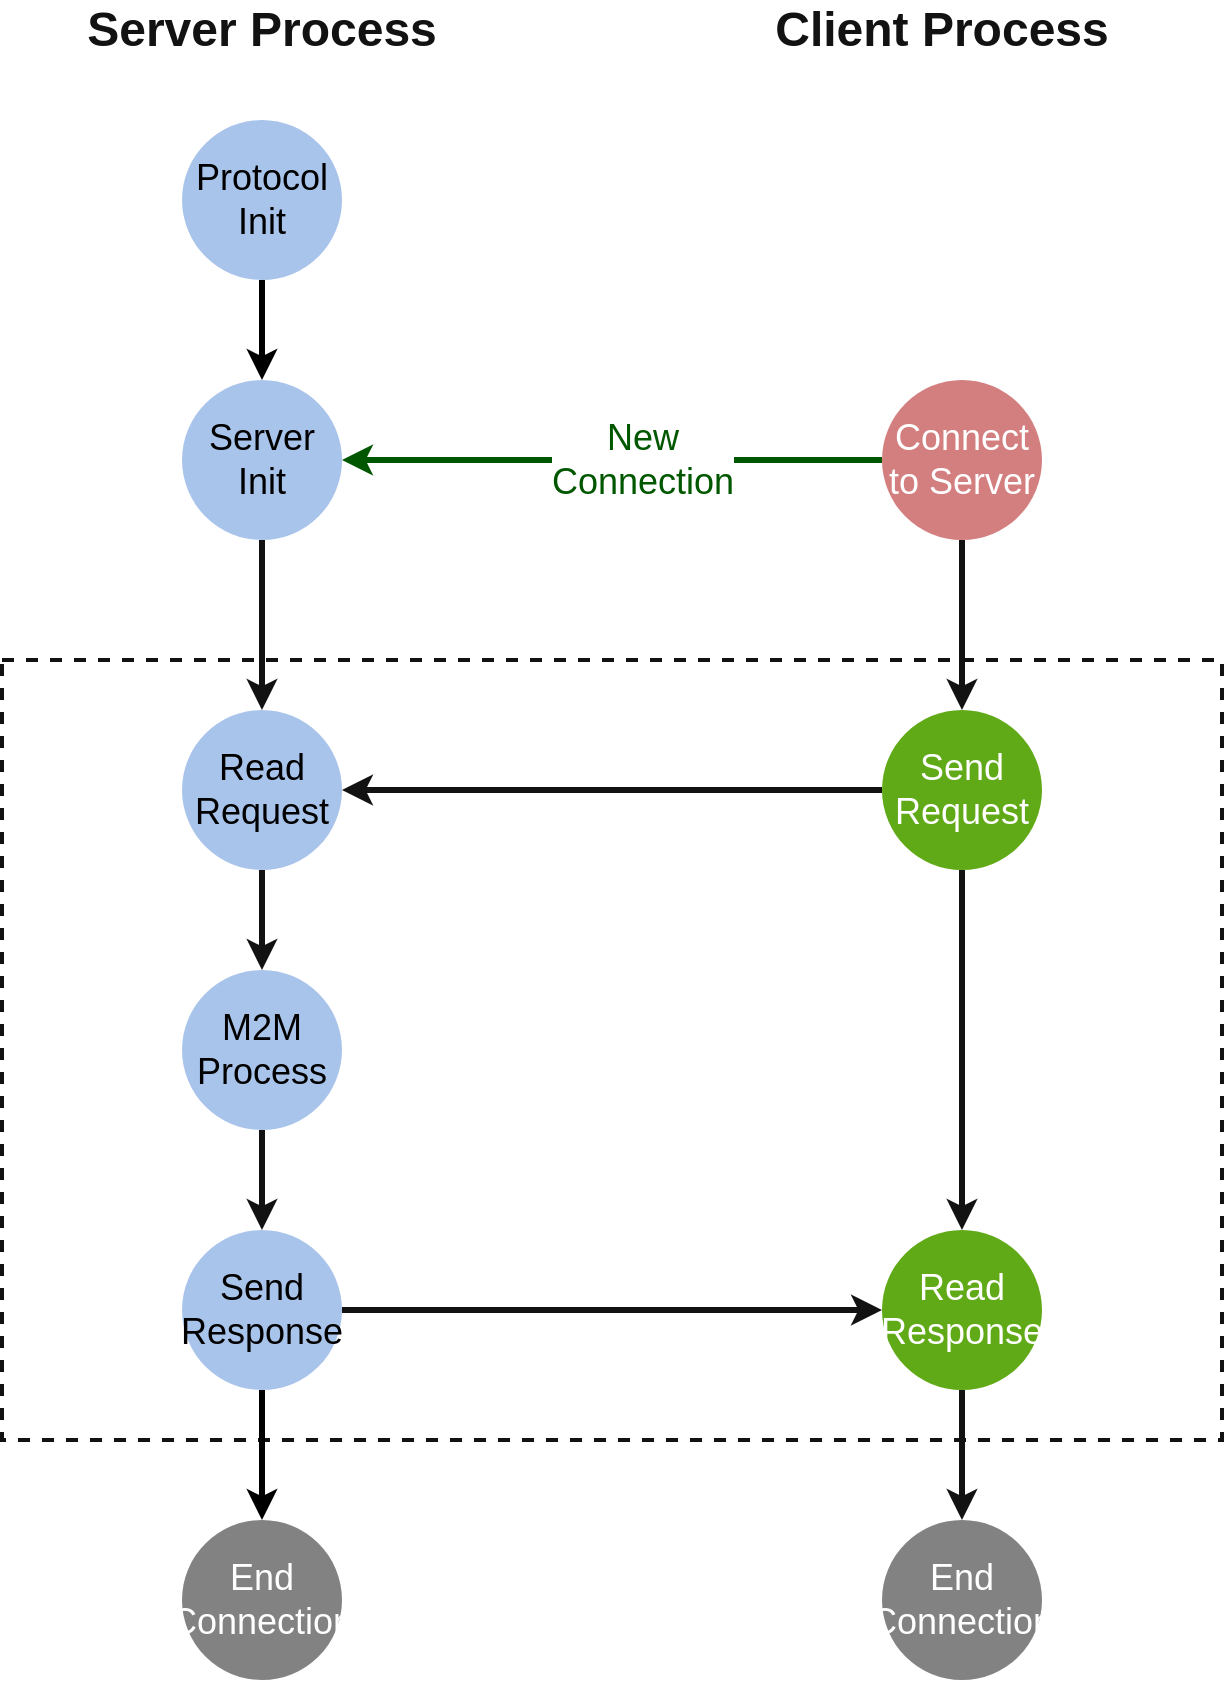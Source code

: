 <mxfile version="20.3.0" type="device" pages="2"><diagram id="fnM0bY1LHHpOJiFxNfmP" name="HighLevel"><mxGraphModel dx="1010" dy="1464" grid="1" gridSize="10" guides="1" tooltips="1" connect="1" arrows="1" fold="1" page="1" pageScale="1" pageWidth="827" pageHeight="1169" math="0" shadow="0"><root><mxCell id="0"/><mxCell id="1" parent="0"/><mxCell id="u31ACBjPLevuQ40nlGYi-2" value="" style="rounded=0;whiteSpace=wrap;html=1;labelBorderColor=none;strokeColor=#121212;fontSize=18;fontColor=#EEEEEE;fillColor=none;dashed=1;strokeWidth=2;" vertex="1" parent="1"><mxGeometry x="80" y="880" width="610" height="390" as="geometry"/></mxCell><mxCell id="u31ACBjPLevuQ40nlGYi-3" value="&lt;b&gt;Server Process&lt;/b&gt;" style="text;html=1;strokeColor=none;fillColor=none;align=center;verticalAlign=middle;whiteSpace=wrap;rounded=0;fontSize=24;fontColor=#121212;" vertex="1" parent="1"><mxGeometry x="110" y="550" width="200" height="30" as="geometry"/></mxCell><mxCell id="u31ACBjPLevuQ40nlGYi-7" style="edgeStyle=orthogonalEdgeStyle;rounded=0;orthogonalLoop=1;jettySize=auto;html=1;entryX=0.5;entryY=0;entryDx=0;entryDy=0;strokeColor=none;strokeWidth=3;fontSize=18;startArrow=none;" edge="1" parent="1"><mxGeometry relative="1" as="geometry"><mxPoint x="210" y="760" as="sourcePoint"/><mxPoint x="210" y="790" as="targetPoint"/></mxGeometry></mxCell><mxCell id="u31ACBjPLevuQ40nlGYi-15" value="&lt;b&gt;Client Process&lt;/b&gt;" style="text;html=1;strokeColor=none;fillColor=none;align=center;verticalAlign=middle;whiteSpace=wrap;rounded=0;fontSize=24;fontColor=#121212;" vertex="1" parent="1"><mxGeometry x="450" y="550" width="200" height="30" as="geometry"/></mxCell><mxCell id="u31ACBjPLevuQ40nlGYi-16" style="edgeStyle=orthogonalEdgeStyle;rounded=0;orthogonalLoop=1;jettySize=auto;html=1;strokeColor=#121212;strokeWidth=3;fontSize=18;" edge="1" parent="1" source="HUotjCAVA0zv2-qLeIBR-4" target="HUotjCAVA0zv2-qLeIBR-5"><mxGeometry relative="1" as="geometry"><mxPoint x="560" y="490" as="sourcePoint"/><mxPoint x="560" y="910" as="targetPoint"/></mxGeometry></mxCell><mxCell id="u31ACBjPLevuQ40nlGYi-19" style="edgeStyle=orthogonalEdgeStyle;rounded=0;orthogonalLoop=1;jettySize=auto;html=1;strokeColor=#005700;strokeWidth=3;fontSize=18;fillColor=#008a00;exitX=0;exitY=0.5;exitDx=0;exitDy=0;entryX=1;entryY=0.5;entryDx=0;entryDy=0;" edge="1" parent="1" source="HUotjCAVA0zv2-qLeIBR-4" target="u31ACBjPLevuQ40nlGYi-43"><mxGeometry relative="1" as="geometry"><mxPoint x="210" y="770" as="targetPoint"/><Array as="points"><mxPoint x="520" y="780"/></Array><mxPoint x="470" y="540" as="sourcePoint"/></mxGeometry></mxCell><mxCell id="u31ACBjPLevuQ40nlGYi-20" value="&lt;span style=&quot;&quot;&gt;New &lt;br&gt;Connection&lt;br&gt;&lt;/span&gt;" style="edgeLabel;html=1;align=center;verticalAlign=middle;resizable=0;points=[];fontSize=18;fontColor=#005700;labelBackgroundColor=#FFFFFFFF;" vertex="1" connectable="0" parent="u31ACBjPLevuQ40nlGYi-19"><mxGeometry x="0.373" y="3" relative="1" as="geometry"><mxPoint x="65" y="-3" as="offset"/></mxGeometry></mxCell><mxCell id="u31ACBjPLevuQ40nlGYi-22" style="edgeStyle=orthogonalEdgeStyle;rounded=0;orthogonalLoop=1;jettySize=auto;html=1;strokeColor=#121212;strokeWidth=3;fontSize=18;startArrow=none;entryX=0.5;entryY=0;entryDx=0;entryDy=0;" edge="1" parent="1" source="u31ACBjPLevuQ40nlGYi-40" target="HUotjCAVA0zv2-qLeIBR-2"><mxGeometry relative="1" as="geometry"><mxPoint x="210" y="1160" as="sourcePoint"/><mxPoint x="210" y="1175" as="targetPoint"/></mxGeometry></mxCell><mxCell id="u31ACBjPLevuQ40nlGYi-24" style="edgeStyle=orthogonalEdgeStyle;rounded=0;orthogonalLoop=1;jettySize=auto;html=1;strokeColor=#121212;strokeWidth=3;fontSize=18;exitX=1;exitY=0.5;exitDx=0;exitDy=0;" edge="1" parent="1" source="HUotjCAVA0zv2-qLeIBR-2" target="HUotjCAVA0zv2-qLeIBR-6"><mxGeometry relative="1" as="geometry"><mxPoint x="300" y="1225" as="sourcePoint"/><mxPoint x="470" y="1205" as="targetPoint"/></mxGeometry></mxCell><mxCell id="u31ACBjPLevuQ40nlGYi-26" style="edgeStyle=orthogonalEdgeStyle;rounded=0;orthogonalLoop=1;jettySize=auto;html=1;strokeColor=#121212;strokeWidth=3;fontSize=18;fillColor=#60a917;exitX=0.5;exitY=1;exitDx=0;exitDy=0;entryX=0.5;entryY=0;entryDx=0;entryDy=0;" edge="1" parent="1" source="HUotjCAVA0zv2-qLeIBR-5" target="HUotjCAVA0zv2-qLeIBR-6"><mxGeometry relative="1" as="geometry"><mxPoint x="560" y="965" as="sourcePoint"/><mxPoint x="560" y="1185" as="targetPoint"/></mxGeometry></mxCell><mxCell id="u31ACBjPLevuQ40nlGYi-27" style="edgeStyle=orthogonalEdgeStyle;rounded=0;orthogonalLoop=1;jettySize=auto;html=1;strokeColor=#121212;strokeWidth=3;fontSize=18;entryX=1;entryY=0.5;entryDx=0;entryDy=0;exitX=0;exitY=0.5;exitDx=0;exitDy=0;" edge="1" parent="1" source="HUotjCAVA0zv2-qLeIBR-5" target="HUotjCAVA0zv2-qLeIBR-1"><mxGeometry relative="1" as="geometry"><mxPoint x="470" y="945" as="sourcePoint"/><mxPoint x="300" y="945" as="targetPoint"/></mxGeometry></mxCell><mxCell id="u31ACBjPLevuQ40nlGYi-30" value="" style="edgeStyle=orthogonalEdgeStyle;rounded=0;orthogonalLoop=1;jettySize=auto;html=1;strokeColor=#121212;strokeWidth=3;fontSize=18;endArrow=classic;endFill=1;exitX=0.5;exitY=1;exitDx=0;exitDy=0;" edge="1" parent="1" source="HUotjCAVA0zv2-qLeIBR-1" target="u31ACBjPLevuQ40nlGYi-40"><mxGeometry relative="1" as="geometry"><mxPoint x="210" y="965" as="sourcePoint"/><mxPoint x="210" y="1010" as="targetPoint"/></mxGeometry></mxCell><mxCell id="u31ACBjPLevuQ40nlGYi-33" style="edgeStyle=orthogonalEdgeStyle;rounded=0;orthogonalLoop=1;jettySize=auto;html=1;strokeColor=#121212;strokeWidth=3;fontSize=18;" edge="1" parent="1" target="Goqp6NftipQBQ7dsFjS4-1" source="HUotjCAVA0zv2-qLeIBR-6"><mxGeometry relative="1" as="geometry"><mxPoint x="560" y="1260" as="sourcePoint"/><mxPoint x="560" y="1310" as="targetPoint"/></mxGeometry></mxCell><mxCell id="u31ACBjPLevuQ40nlGYi-34" style="edgeStyle=orthogonalEdgeStyle;rounded=0;orthogonalLoop=1;jettySize=auto;html=1;strokeColor=#121212;strokeWidth=3;fontSize=18;exitX=0.5;exitY=1;exitDx=0;exitDy=0;" edge="1" parent="1" source="u31ACBjPLevuQ40nlGYi-43" target="HUotjCAVA0zv2-qLeIBR-1"><mxGeometry relative="1" as="geometry"><mxPoint x="220" y="660" as="sourcePoint"/><mxPoint x="220" y="810" as="targetPoint"/></mxGeometry></mxCell><mxCell id="u31ACBjPLevuQ40nlGYi-40" value="&lt;span style=&quot;&quot;&gt;M2M Process&lt;/span&gt;" style="ellipse;whiteSpace=wrap;html=1;aspect=fixed;dashed=1;labelBackgroundColor=none;labelBorderColor=none;strokeColor=none;strokeWidth=2;fontSize=18;fontColor=default;fillColor=#A9C4EB;" vertex="1" parent="1"><mxGeometry x="170" y="1035" width="80" height="80" as="geometry"/></mxCell><mxCell id="u31ACBjPLevuQ40nlGYi-41" style="edgeStyle=orthogonalEdgeStyle;rounded=0;orthogonalLoop=1;jettySize=auto;html=1;strokeWidth=3;" edge="1" parent="1" source="u31ACBjPLevuQ40nlGYi-42" target="u31ACBjPLevuQ40nlGYi-43"><mxGeometry relative="1" as="geometry"><mxPoint x="210" y="590" as="targetPoint"/></mxGeometry></mxCell><mxCell id="u31ACBjPLevuQ40nlGYi-42" value="&lt;span style=&quot;&quot;&gt;Protocol Init&lt;/span&gt;" style="ellipse;whiteSpace=wrap;html=1;aspect=fixed;dashed=1;labelBackgroundColor=none;labelBorderColor=none;strokeColor=none;strokeWidth=2;fontSize=18;fontColor=default;fillColor=#A9C4EB;" vertex="1" parent="1"><mxGeometry x="170" y="610" width="80" height="80" as="geometry"/></mxCell><mxCell id="u31ACBjPLevuQ40nlGYi-43" value="Server Init" style="ellipse;whiteSpace=wrap;html=1;aspect=fixed;dashed=1;labelBackgroundColor=none;labelBorderColor=none;strokeColor=none;strokeWidth=2;fontSize=18;fontColor=default;fillColor=#A9C4EB;" vertex="1" parent="1"><mxGeometry x="170" y="740" width="80" height="80" as="geometry"/></mxCell><mxCell id="HUotjCAVA0zv2-qLeIBR-1" value="Read Request" style="ellipse;whiteSpace=wrap;html=1;aspect=fixed;dashed=1;labelBackgroundColor=none;labelBorderColor=none;strokeColor=none;strokeWidth=2;fontSize=18;fontColor=default;fillColor=#A9C4EB;" vertex="1" parent="1"><mxGeometry x="170" y="905" width="80" height="80" as="geometry"/></mxCell><mxCell id="HUotjCAVA0zv2-qLeIBR-3" style="edgeStyle=orthogonalEdgeStyle;rounded=0;orthogonalLoop=1;jettySize=auto;html=1;strokeWidth=3;entryX=0.5;entryY=0;entryDx=0;entryDy=0;" edge="1" parent="1" source="HUotjCAVA0zv2-qLeIBR-2" target="eYCXBV-6KDn32ipCtLxP-1"><mxGeometry relative="1" as="geometry"><mxPoint x="210" y="1320" as="targetPoint"/></mxGeometry></mxCell><mxCell id="HUotjCAVA0zv2-qLeIBR-2" value="Send Response" style="ellipse;whiteSpace=wrap;html=1;aspect=fixed;dashed=1;labelBackgroundColor=none;labelBorderColor=none;strokeColor=none;strokeWidth=2;fontSize=18;fontColor=default;fillColor=#A9C4EB;" vertex="1" parent="1"><mxGeometry x="170" y="1165" width="80" height="80" as="geometry"/></mxCell><mxCell id="HUotjCAVA0zv2-qLeIBR-4" value="Connect to Server" style="ellipse;whiteSpace=wrap;html=1;aspect=fixed;dashed=1;labelBackgroundColor=none;labelBorderColor=none;strokeColor=none;strokeWidth=2;fontSize=18;fontColor=#FFFFFF;fillColor=#D47F7F;" vertex="1" parent="1"><mxGeometry x="520" y="740" width="80" height="80" as="geometry"/></mxCell><mxCell id="HUotjCAVA0zv2-qLeIBR-5" value="Send Request" style="ellipse;whiteSpace=wrap;html=1;aspect=fixed;dashed=1;labelBackgroundColor=none;labelBorderColor=none;strokeColor=none;strokeWidth=2;fontSize=18;fontColor=#FFFFFF;fillColor=#60A917;" vertex="1" parent="1"><mxGeometry x="520" y="905" width="80" height="80" as="geometry"/></mxCell><mxCell id="HUotjCAVA0zv2-qLeIBR-6" value="Read Response" style="ellipse;whiteSpace=wrap;html=1;aspect=fixed;dashed=1;labelBackgroundColor=none;labelBorderColor=none;strokeColor=none;strokeWidth=2;fontSize=18;fontColor=#FFFFFF;fillColor=#60A917;" vertex="1" parent="1"><mxGeometry x="520" y="1165" width="80" height="80" as="geometry"/></mxCell><mxCell id="Goqp6NftipQBQ7dsFjS4-1" value="End Connection" style="ellipse;whiteSpace=wrap;html=1;aspect=fixed;dashed=1;labelBackgroundColor=none;labelBorderColor=none;strokeColor=none;strokeWidth=2;fontSize=18;fontColor=#FFFFFF;fillColor=#828282;" vertex="1" parent="1"><mxGeometry x="520" y="1310" width="80" height="80" as="geometry"/></mxCell><mxCell id="eYCXBV-6KDn32ipCtLxP-1" value="End Connection" style="ellipse;whiteSpace=wrap;html=1;aspect=fixed;dashed=1;labelBackgroundColor=none;labelBorderColor=none;strokeColor=none;strokeWidth=2;fontSize=18;fontColor=#FFFFFF;fillColor=#828282;" vertex="1" parent="1"><mxGeometry x="170" y="1310" width="80" height="80" as="geometry"/></mxCell></root></mxGraphModel></diagram><diagram id="9NSzz-Nyogx-RR2d6qlj" name="SocketView"><mxGraphModel dx="1010" dy="1464" grid="1" gridSize="10" guides="1" tooltips="1" connect="1" arrows="1" fold="1" page="1" pageScale="1" pageWidth="827" pageHeight="1169" background="#ffffff" math="0" shadow="0"><root><mxCell id="0"/><mxCell id="1" parent="0"/><mxCell id="8VBoL8TMkOMirUI06Anp-37" style="edgeStyle=orthogonalEdgeStyle;rounded=0;orthogonalLoop=1;jettySize=auto;html=1;entryX=0.5;entryY=0;entryDx=0;entryDy=0;strokeColor=#121212;strokeWidth=3;fontSize=18;" parent="1" source="8VBoL8TMkOMirUI06Anp-13" target="8VBoL8TMkOMirUI06Anp-34" edge="1"><mxGeometry relative="1" as="geometry"><mxPoint x="210" y="1190" as="sourcePoint"/></mxGeometry></mxCell><mxCell id="8VBoL8TMkOMirUI06Anp-21" value="" style="rounded=0;whiteSpace=wrap;html=1;labelBorderColor=none;strokeColor=#121212;fontSize=18;fontColor=#EEEEEE;fillColor=none;dashed=1;strokeWidth=2;" parent="1" vertex="1"><mxGeometry x="90" y="870" width="610" height="340" as="geometry"/></mxCell><mxCell id="8VBoL8TMkOMirUI06Anp-1" value="&lt;b&gt;Server Process&lt;/b&gt;" style="text;html=1;strokeColor=none;fillColor=none;align=center;verticalAlign=middle;whiteSpace=wrap;rounded=0;fontSize=24;fontColor=#121212;" parent="1" vertex="1"><mxGeometry x="110" y="180" width="200" height="30" as="geometry"/></mxCell><mxCell id="8VBoL8TMkOMirUI06Anp-10" style="edgeStyle=orthogonalEdgeStyle;rounded=0;orthogonalLoop=1;jettySize=auto;html=1;strokeColor=none;fontSize=18;strokeWidth=3;" parent="1" source="8VBoL8TMkOMirUI06Anp-3" target="8VBoL8TMkOMirUI06Anp-4" edge="1"><mxGeometry relative="1" as="geometry"/></mxCell><mxCell id="8VBoL8TMkOMirUI06Anp-17" style="edgeStyle=orthogonalEdgeStyle;rounded=0;orthogonalLoop=1;jettySize=auto;html=1;entryX=0.5;entryY=0;entryDx=0;entryDy=0;strokeColor=#121212;strokeWidth=3;fontSize=18;" parent="1" source="8VBoL8TMkOMirUI06Anp-3" target="8VBoL8TMkOMirUI06Anp-4" edge="1"><mxGeometry relative="1" as="geometry"/></mxCell><mxCell id="8VBoL8TMkOMirUI06Anp-3" value="&lt;b style=&quot;font-size: 18px;&quot;&gt;socket()&lt;/b&gt;" style="rounded=0;html=1;fontSize=18;fillColor=#4FC4C4;strokeColor=none;fontColor=#EEEEEE;whiteSpace=wrap;labelBorderColor=none;" parent="1" vertex="1"><mxGeometry x="120" y="360" width="180" height="40" as="geometry"/></mxCell><mxCell id="8VBoL8TMkOMirUI06Anp-11" style="edgeStyle=orthogonalEdgeStyle;rounded=0;orthogonalLoop=1;jettySize=auto;html=1;entryX=0.5;entryY=0;entryDx=0;entryDy=0;strokeColor=none;strokeWidth=3;fontSize=18;" parent="1" source="8VBoL8TMkOMirUI06Anp-4" target="8VBoL8TMkOMirUI06Anp-5" edge="1"><mxGeometry relative="1" as="geometry"/></mxCell><mxCell id="8VBoL8TMkOMirUI06Anp-40" style="edgeStyle=orthogonalEdgeStyle;rounded=0;orthogonalLoop=1;jettySize=auto;html=1;strokeColor=#121212;strokeWidth=3;fontSize=18;" parent="1" source="8VBoL8TMkOMirUI06Anp-4" target="8VBoL8TMkOMirUI06Anp-39" edge="1"><mxGeometry relative="1" as="geometry"/></mxCell><mxCell id="8VBoL8TMkOMirUI06Anp-4" value="&lt;b style=&quot;font-size: 18px;&quot;&gt;bind()&lt;/b&gt;" style="rounded=0;html=1;fontSize=18;fillColor=#4FC4C4;strokeColor=none;fontColor=#EEEEEE;whiteSpace=wrap;labelBorderColor=none;" parent="1" vertex="1"><mxGeometry x="120" y="450" width="180" height="40" as="geometry"/></mxCell><mxCell id="8VBoL8TMkOMirUI06Anp-19" style="edgeStyle=orthogonalEdgeStyle;rounded=0;orthogonalLoop=1;jettySize=auto;html=1;strokeColor=#121212;strokeWidth=3;fontSize=18;startArrow=none;" parent="1" source="8VBoL8TMkOMirUI06Anp-43" target="8VBoL8TMkOMirUI06Anp-12" edge="1"><mxGeometry relative="1" as="geometry"/></mxCell><mxCell id="8VBoL8TMkOMirUI06Anp-47" value="New Thread" style="edgeLabel;html=1;align=center;verticalAlign=middle;resizable=0;points=[];fontSize=18;fontColor=#EEEEEE;labelBackgroundColor=#828282;spacing=5;" parent="8VBoL8TMkOMirUI06Anp-19" vertex="1" connectable="0"><mxGeometry x="-0.54" y="3" relative="1" as="geometry"><mxPoint as="offset"/></mxGeometry></mxCell><mxCell id="8VBoL8TMkOMirUI06Anp-5" value="&lt;b style=&quot;font-size: 18px;&quot;&gt;accept()&lt;/b&gt;" style="rounded=0;html=1;fontSize=18;fillColor=#4FC4C4;strokeColor=none;fontColor=#EEEEEE;whiteSpace=wrap;labelBorderColor=none;" parent="1" vertex="1"><mxGeometry x="120" y="630" width="180" height="40" as="geometry"/></mxCell><mxCell id="8VBoL8TMkOMirUI06Anp-8" value="&lt;b&gt;Client Process&lt;/b&gt;" style="text;html=1;strokeColor=none;fillColor=none;align=center;verticalAlign=middle;whiteSpace=wrap;rounded=0;fontSize=24;fontColor=#121212;" parent="1" vertex="1"><mxGeometry x="460" y="180" width="200" height="30" as="geometry"/></mxCell><mxCell id="8VBoL8TMkOMirUI06Anp-45" style="edgeStyle=orthogonalEdgeStyle;rounded=0;orthogonalLoop=1;jettySize=auto;html=1;strokeColor=#005700;strokeWidth=3;fontSize=18;dashed=1;fillColor=#008a00;exitX=0;exitY=0.5;exitDx=0;exitDy=0;" parent="1" source="_MeqKKNOH61usrx41-5U-6" edge="1"><mxGeometry relative="1" as="geometry"><mxPoint x="210.0" y="600" as="targetPoint"/><Array as="points"><mxPoint x="520" y="470"/><mxPoint x="440" y="470"/><mxPoint x="440" y="600"/></Array><mxPoint x="470" y="470" as="sourcePoint"/></mxGeometry></mxCell><mxCell id="8VBoL8TMkOMirUI06Anp-50" value="accept() will&lt;br&gt;not block" style="edgeLabel;html=1;align=center;verticalAlign=middle;resizable=0;points=[];fontSize=18;fontColor=#005700;labelBackgroundColor=#FFFFFFFF;" parent="8VBoL8TMkOMirUI06Anp-45" vertex="1" connectable="0"><mxGeometry x="0.353" y="1" relative="1" as="geometry"><mxPoint x="18" as="offset"/></mxGeometry></mxCell><mxCell id="8VBoL8TMkOMirUI06Anp-46" style="edgeStyle=orthogonalEdgeStyle;rounded=0;orthogonalLoop=1;jettySize=auto;html=1;strokeColor=#005700;strokeWidth=3;fontSize=18;fillColor=#008a00;exitX=0;exitY=0.5;exitDx=0;exitDy=0;" parent="1" source="_MeqKKNOH61usrx41-5U-6" edge="1"><mxGeometry relative="1" as="geometry"><mxPoint x="210.0" y="700" as="targetPoint"/><Array as="points"><mxPoint x="440" y="470"/><mxPoint x="440" y="700"/></Array><mxPoint x="470" y="470" as="sourcePoint"/></mxGeometry></mxCell><mxCell id="8VBoL8TMkOMirUI06Anp-51" value="&lt;span style=&quot;&quot;&gt;accept() blocks &lt;br&gt;until here&lt;br&gt;&lt;/span&gt;" style="edgeLabel;html=1;align=center;verticalAlign=middle;resizable=0;points=[];fontSize=18;fontColor=#005700;labelBackgroundColor=#FFFFFFFF;" parent="8VBoL8TMkOMirUI06Anp-46" vertex="1" connectable="0"><mxGeometry x="0.373" y="3" relative="1" as="geometry"><mxPoint x="-9" y="-3" as="offset"/></mxGeometry></mxCell><mxCell id="8VBoL8TMkOMirUI06Anp-20" style="edgeStyle=orthogonalEdgeStyle;rounded=0;orthogonalLoop=1;jettySize=auto;html=1;strokeColor=#121212;strokeWidth=3;fontSize=18;startArrow=none;" parent="1" source="8VBoL8TMkOMirUI06Anp-52" target="8VBoL8TMkOMirUI06Anp-13" edge="1"><mxGeometry relative="1" as="geometry"><mxPoint x="210" y="1085" as="sourcePoint"/></mxGeometry></mxCell><mxCell id="8VBoL8TMkOMirUI06Anp-12" value="&lt;b&gt;read()&lt;/b&gt;" style="rounded=0;html=1;fontSize=18;fillColor=#008a00;strokeColor=none;fontColor=#ffffff;whiteSpace=wrap;labelBorderColor=none;" parent="1" vertex="1"><mxGeometry x="120" y="910" width="180" height="40" as="geometry"/></mxCell><mxCell id="8VBoL8TMkOMirUI06Anp-31" style="edgeStyle=orthogonalEdgeStyle;rounded=0;orthogonalLoop=1;jettySize=auto;html=1;strokeColor=#121212;strokeWidth=3;fontSize=18;entryX=0;entryY=0.5;entryDx=0;entryDy=0;" parent="1" source="8VBoL8TMkOMirUI06Anp-13" target="_MeqKKNOH61usrx41-5U-8" edge="1"><mxGeometry relative="1" as="geometry"><mxPoint x="470" y="1150" as="targetPoint"/></mxGeometry></mxCell><mxCell id="8VBoL8TMkOMirUI06Anp-13" value="&lt;b style=&quot;font-size: 18px;&quot;&gt;send()&lt;/b&gt;" style="rounded=0;html=1;fontSize=18;fillColor=#008a00;strokeColor=none;fontColor=#ffffff;whiteSpace=wrap;labelBorderColor=none;" parent="1" vertex="1"><mxGeometry x="120" y="1130" width="180" height="40" as="geometry"/></mxCell><mxCell id="8VBoL8TMkOMirUI06Anp-29" style="edgeStyle=orthogonalEdgeStyle;rounded=0;orthogonalLoop=1;jettySize=auto;html=1;strokeColor=#121212;strokeWidth=3;fontSize=18;" parent="1" source="_MeqKKNOH61usrx41-5U-7" target="8VBoL8TMkOMirUI06Anp-12" edge="1"><mxGeometry relative="1" as="geometry"><mxPoint x="470" y="930" as="sourcePoint"/></mxGeometry></mxCell><mxCell id="8VBoL8TMkOMirUI06Anp-33" value="" style="edgeStyle=orthogonalEdgeStyle;rounded=0;orthogonalLoop=1;jettySize=auto;html=1;strokeColor=#121212;strokeWidth=3;fontSize=18;endArrow=classic;endFill=1;" parent="1" source="8VBoL8TMkOMirUI06Anp-12" target="8VBoL8TMkOMirUI06Anp-52" edge="1"><mxGeometry relative="1" as="geometry"><mxPoint x="210" y="950" as="sourcePoint"/><mxPoint x="210" y="995" as="targetPoint"/></mxGeometry></mxCell><mxCell id="8VBoL8TMkOMirUI06Anp-34" value="&lt;b style=&quot;font-size: 18px;&quot;&gt;close()&lt;/b&gt;" style="rounded=0;html=1;fontSize=18;fillColor=#828282;strokeColor=none;fontColor=#ffffff;whiteSpace=wrap;labelBorderColor=none;" parent="1" vertex="1"><mxGeometry x="120" y="1250" width="180" height="40" as="geometry"/></mxCell><mxCell id="8VBoL8TMkOMirUI06Anp-38" style="edgeStyle=orthogonalEdgeStyle;rounded=0;orthogonalLoop=1;jettySize=auto;html=1;strokeColor=#121212;strokeWidth=3;fontSize=18;" parent="1" target="_MeqKKNOH61usrx41-5U-12" edge="1" source="_MeqKKNOH61usrx41-5U-8"><mxGeometry relative="1" as="geometry"><mxPoint x="560" y="1200" as="sourcePoint"/><mxPoint x="560" y="1250" as="targetPoint"/></mxGeometry></mxCell><mxCell id="8VBoL8TMkOMirUI06Anp-41" style="edgeStyle=orthogonalEdgeStyle;rounded=0;orthogonalLoop=1;jettySize=auto;html=1;strokeColor=#121212;strokeWidth=3;fontSize=18;" parent="1" source="8VBoL8TMkOMirUI06Anp-39" target="8VBoL8TMkOMirUI06Anp-5" edge="1"><mxGeometry relative="1" as="geometry"/></mxCell><mxCell id="8VBoL8TMkOMirUI06Anp-39" value="&lt;b style=&quot;font-size: 18px;&quot;&gt;listen()&lt;/b&gt;" style="rounded=0;html=1;fontSize=18;fillColor=#4FC4C4;strokeColor=none;fontColor=#EEEEEE;whiteSpace=wrap;labelBorderColor=none;" parent="1" vertex="1"><mxGeometry x="120" y="540" width="180" height="40" as="geometry"/></mxCell><mxCell id="8VBoL8TMkOMirUI06Anp-48" style="edgeStyle=orthogonalEdgeStyle;rounded=0;orthogonalLoop=1;jettySize=auto;html=1;entryX=0;entryY=0.5;entryDx=0;entryDy=0;strokeColor=#121212;strokeWidth=3;fontSize=18;" parent="1" source="8VBoL8TMkOMirUI06Anp-43" target="8VBoL8TMkOMirUI06Anp-5" edge="1"><mxGeometry relative="1" as="geometry"><Array as="points"><mxPoint x="80" y="775"/><mxPoint x="80" y="650"/></Array></mxGeometry></mxCell><mxCell id="8VBoL8TMkOMirUI06Anp-49" value="Root Thread" style="edgeLabel;html=1;align=center;verticalAlign=middle;resizable=0;points=[];fontSize=18;fontColor=#EEEEEE;labelBackgroundColor=#828282;" parent="8VBoL8TMkOMirUI06Anp-48" vertex="1" connectable="0"><mxGeometry x="0.057" y="-1" relative="1" as="geometry"><mxPoint as="offset"/></mxGeometry></mxCell><mxCell id="8VBoL8TMkOMirUI06Anp-43" value="Create Thread" style="rhombus;whiteSpace=wrap;html=1;dashed=1;labelBorderColor=none;strokeColor=none;strokeWidth=2;fontSize=18;fontColor=#EEEEEE;fillColor=#A9C4EB;" parent="1" vertex="1"><mxGeometry x="160" y="730" width="100" height="90" as="geometry"/></mxCell><mxCell id="8VBoL8TMkOMirUI06Anp-44" value="" style="edgeStyle=orthogonalEdgeStyle;rounded=0;orthogonalLoop=1;jettySize=auto;html=1;strokeColor=#121212;strokeWidth=3;fontSize=18;endArrow=none;" parent="1" source="8VBoL8TMkOMirUI06Anp-5" target="8VBoL8TMkOMirUI06Anp-43" edge="1"><mxGeometry relative="1" as="geometry"><mxPoint x="210.0" y="670" as="sourcePoint"/><mxPoint x="210.0" y="870" as="targetPoint"/></mxGeometry></mxCell><mxCell id="8VBoL8TMkOMirUI06Anp-52" value="&lt;span style=&quot;&quot;&gt;M2M Process&lt;/span&gt;" style="ellipse;whiteSpace=wrap;html=1;aspect=fixed;dashed=1;labelBackgroundColor=none;labelBorderColor=none;strokeColor=none;strokeWidth=2;fontSize=18;fontColor=default;fillColor=#A9C4EB;" parent="1" vertex="1"><mxGeometry x="170" y="1000" width="80" height="80" as="geometry"/></mxCell><mxCell id="rk63ArFiyoZO-qPRa0fW-2" style="edgeStyle=orthogonalEdgeStyle;rounded=0;orthogonalLoop=1;jettySize=auto;html=1;strokeWidth=3;" edge="1" parent="1" source="rk63ArFiyoZO-qPRa0fW-1" target="8VBoL8TMkOMirUI06Anp-3"><mxGeometry relative="1" as="geometry"/></mxCell><mxCell id="rk63ArFiyoZO-qPRa0fW-1" value="&lt;span style=&quot;&quot;&gt;Protocol Init&lt;/span&gt;" style="ellipse;whiteSpace=wrap;html=1;aspect=fixed;dashed=1;labelBackgroundColor=none;labelBorderColor=none;strokeColor=none;strokeWidth=2;fontSize=18;fontColor=default;fillColor=#A9C4EB;" vertex="1" parent="1"><mxGeometry x="170" y="240" width="80" height="80" as="geometry"/></mxCell><mxCell id="_MeqKKNOH61usrx41-5U-9" style="edgeStyle=orthogonalEdgeStyle;rounded=0;orthogonalLoop=1;jettySize=auto;html=1;strokeWidth=3;fontColor=#FFFFFF;" edge="1" parent="1" source="_MeqKKNOH61usrx41-5U-6" target="_MeqKKNOH61usrx41-5U-7"><mxGeometry relative="1" as="geometry"/></mxCell><mxCell id="_MeqKKNOH61usrx41-5U-6" value="Connect to Server" style="ellipse;whiteSpace=wrap;html=1;aspect=fixed;dashed=1;labelBackgroundColor=none;labelBorderColor=none;strokeColor=none;strokeWidth=2;fontSize=18;fontColor=#FFFFFF;fillColor=#D47F7F;" vertex="1" parent="1"><mxGeometry x="520" y="430" width="80" height="80" as="geometry"/></mxCell><mxCell id="_MeqKKNOH61usrx41-5U-10" style="edgeStyle=orthogonalEdgeStyle;rounded=0;orthogonalLoop=1;jettySize=auto;html=1;strokeWidth=3;fontColor=#FFFFFF;" edge="1" parent="1" source="_MeqKKNOH61usrx41-5U-7" target="_MeqKKNOH61usrx41-5U-8"><mxGeometry relative="1" as="geometry"/></mxCell><mxCell id="_MeqKKNOH61usrx41-5U-7" value="Send Request" style="ellipse;whiteSpace=wrap;html=1;aspect=fixed;dashed=1;labelBackgroundColor=none;labelBorderColor=none;strokeColor=none;strokeWidth=2;fontSize=18;fontColor=#FFFFFF;fillColor=#60A917;" vertex="1" parent="1"><mxGeometry x="520" y="890" width="80" height="80" as="geometry"/></mxCell><mxCell id="_MeqKKNOH61usrx41-5U-8" value="Read Response" style="ellipse;whiteSpace=wrap;html=1;aspect=fixed;dashed=1;labelBackgroundColor=none;labelBorderColor=none;strokeColor=none;strokeWidth=2;fontSize=18;fontColor=#FFFFFF;fillColor=#60A917;" vertex="1" parent="1"><mxGeometry x="520" y="1110" width="80" height="80" as="geometry"/></mxCell><mxCell id="_MeqKKNOH61usrx41-5U-12" value="End Connection" style="ellipse;whiteSpace=wrap;html=1;aspect=fixed;dashed=1;labelBackgroundColor=none;labelBorderColor=none;strokeColor=none;strokeWidth=2;fontSize=18;fontColor=#FFFFFF;fillColor=#828282;" vertex="1" parent="1"><mxGeometry x="520" y="1250" width="80" height="80" as="geometry"/></mxCell></root></mxGraphModel></diagram></mxfile>